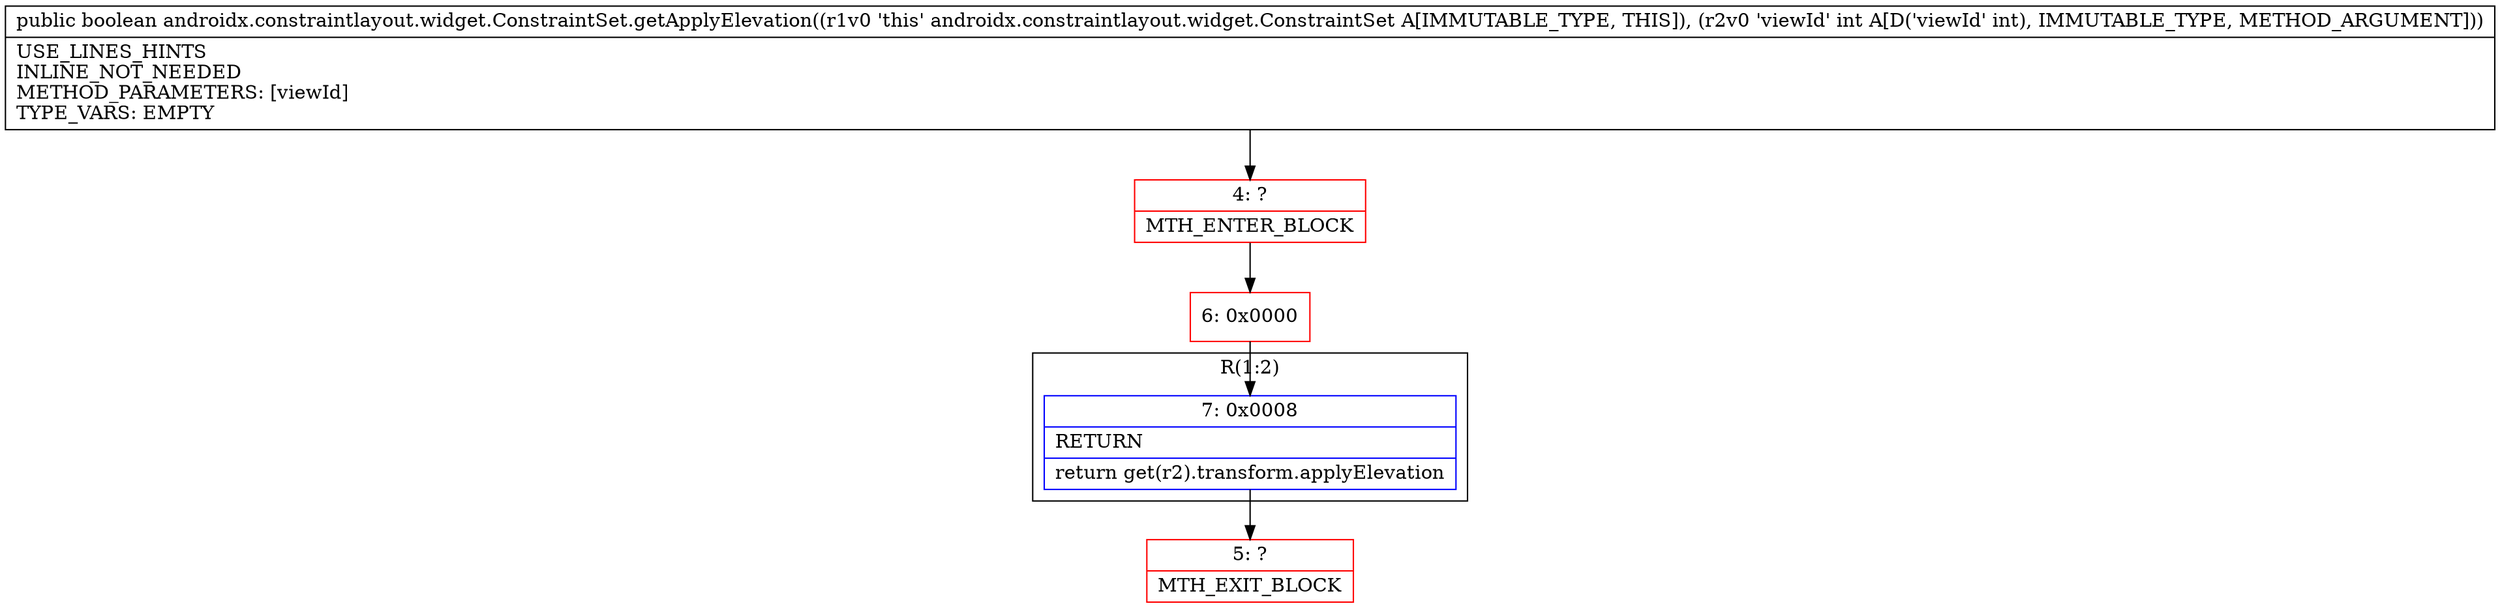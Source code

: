 digraph "CFG forandroidx.constraintlayout.widget.ConstraintSet.getApplyElevation(I)Z" {
subgraph cluster_Region_836029711 {
label = "R(1:2)";
node [shape=record,color=blue];
Node_7 [shape=record,label="{7\:\ 0x0008|RETURN\l|return get(r2).transform.applyElevation\l}"];
}
Node_4 [shape=record,color=red,label="{4\:\ ?|MTH_ENTER_BLOCK\l}"];
Node_6 [shape=record,color=red,label="{6\:\ 0x0000}"];
Node_5 [shape=record,color=red,label="{5\:\ ?|MTH_EXIT_BLOCK\l}"];
MethodNode[shape=record,label="{public boolean androidx.constraintlayout.widget.ConstraintSet.getApplyElevation((r1v0 'this' androidx.constraintlayout.widget.ConstraintSet A[IMMUTABLE_TYPE, THIS]), (r2v0 'viewId' int A[D('viewId' int), IMMUTABLE_TYPE, METHOD_ARGUMENT]))  | USE_LINES_HINTS\lINLINE_NOT_NEEDED\lMETHOD_PARAMETERS: [viewId]\lTYPE_VARS: EMPTY\l}"];
MethodNode -> Node_4;Node_7 -> Node_5;
Node_4 -> Node_6;
Node_6 -> Node_7;
}

